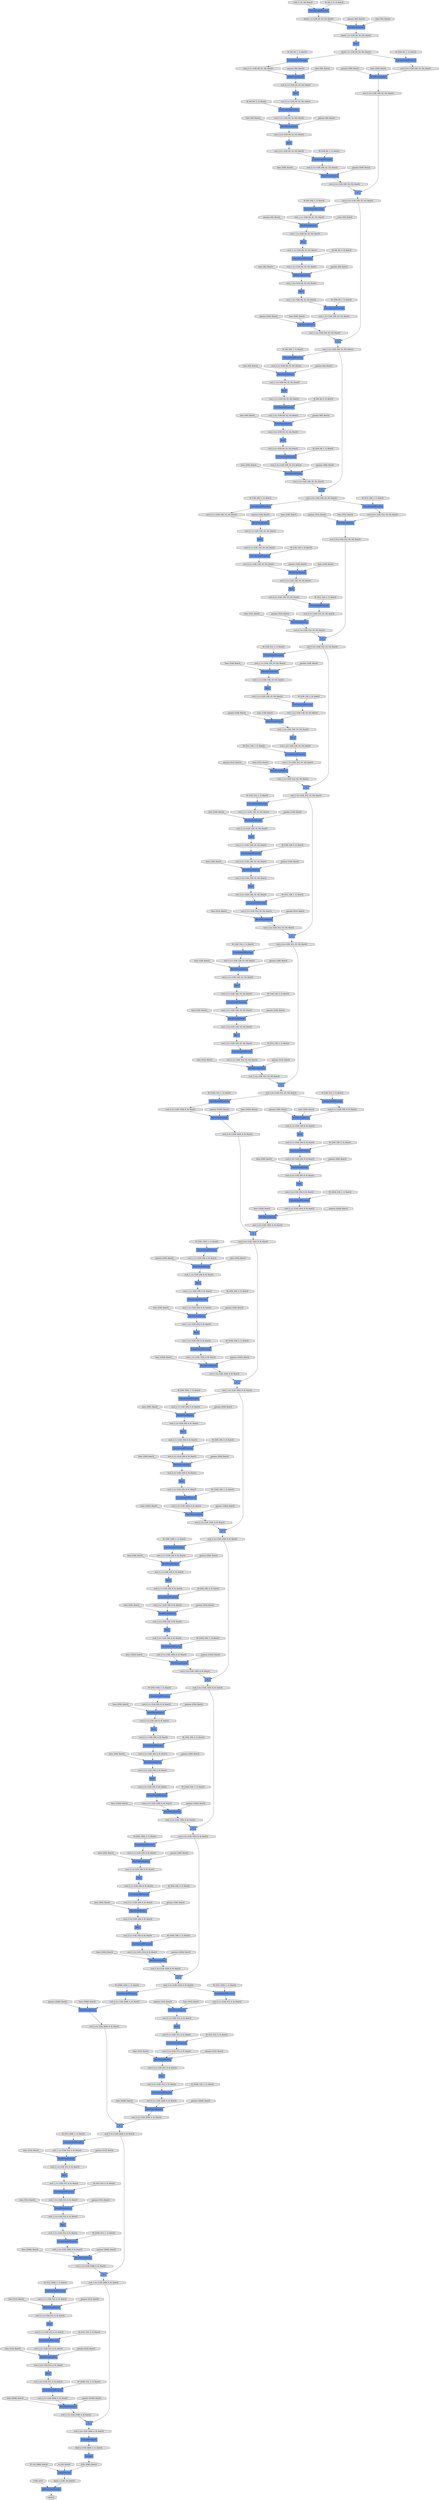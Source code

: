 digraph graphname{rankdir=TB;140578595274864 [label="res3_1_2-c: (128, 128, 16, 16), float32",shape="octagon",fillcolor="#E0E0E0",style="filled"];140578591080608 [label="gamma: (512), float32",shape="octagon",fillcolor="#E0E0E0",style="filled"];140578595274912 [label="BatchNormalization",shape="record",fillcolor="#6495ED",style="filled"];140578595274960 [label="Convolution2DFunction",shape="record",fillcolor="#6495ED",style="filled"];140578595275056 [label="res3_1_2-n: (128, 128, 16, 16), float32",shape="octagon",fillcolor="#E0E0E0",style="filled"];140578595275152 [label="res3_1_2-r: (128, 128, 16, 16), float32",shape="octagon",fillcolor="#E0E0E0",style="filled"];140578595275200 [label="Convolution2DFunction",shape="record",fillcolor="#6495ED",style="filled"];140578595275296 [label="res3_1_3-c: (128, 512, 16, 16), float32",shape="octagon",fillcolor="#E0E0E0",style="filled"];140578591081040 [label="beta: (512), float32",shape="octagon",fillcolor="#E0E0E0",style="filled"];140578595275392 [label="ReLU",shape="record",fillcolor="#6495ED",style="filled"];140578595275440 [label="BatchNormalization",shape="record",fillcolor="#6495ED",style="filled"];140578595275488 [label="res3_1_3-n: (128, 512, 16, 16), float32",shape="octagon",fillcolor="#E0E0E0",style="filled"];140578595275632 [label="res3_1_4-s: (128, 512, 16, 16), float32",shape="octagon",fillcolor="#E0E0E0",style="filled"];140578595275680 [label="Convolution2DFunction",shape="record",fillcolor="#6495ED",style="filled"];140578591081424 [label="W: (512, 512, 3, 3), float32",shape="octagon",fillcolor="#E0E0E0",style="filled"];140578595275776 [label="res3_2_1-c: (128, 128, 16, 16), float32",shape="octagon",fillcolor="#E0E0E0",style="filled"];140578595275824 [label="BatchNormalization",shape="record",fillcolor="#6495ED",style="filled"];140578595275872 [label="ReLU",shape="record",fillcolor="#6495ED",style="filled"];140578595275968 [label="res3_2_1-n: (128, 128, 16, 16), float32",shape="octagon",fillcolor="#E0E0E0",style="filled"];140578595276064 [label="res3_2_1-r: (128, 128, 16, 16), float32",shape="octagon",fillcolor="#E0E0E0",style="filled"];140578595276112 [label="Convolution2DFunction",shape="record",fillcolor="#6495ED",style="filled"];140578591081856 [label="gamma: (512), float32",shape="octagon",fillcolor="#E0E0E0",style="filled"];140578595276208 [label="res3_2_2-c: (128, 128, 16, 16), float32",shape="octagon",fillcolor="#E0E0E0",style="filled"];140578595276256 [label="BatchNormalization",shape="record",fillcolor="#6495ED",style="filled"];140578595276304 [label="_ + _",shape="record",fillcolor="#6495ED",style="filled"];140578595276400 [label="res3_2_2-n: (128, 128, 16, 16), float32",shape="octagon",fillcolor="#E0E0E0",style="filled"];140578595276496 [label="res3_2_2-r: (128, 128, 16, 16), float32",shape="octagon",fillcolor="#E0E0E0",style="filled"];140578591082288 [label="beta: (512), float32",shape="octagon",fillcolor="#E0E0E0",style="filled"];140578595276592 [label="Convolution2DFunction",shape="record",fillcolor="#6495ED",style="filled"];140578595276688 [label="res3_2_3-c: (128, 512, 16, 16), float32",shape="octagon",fillcolor="#E0E0E0",style="filled"];140578595276832 [label="BatchNormalization",shape="record",fillcolor="#6495ED",style="filled"];140578595276880 [label="ReLU",shape="record",fillcolor="#6495ED",style="filled"];140578591082672 [label="W: (2048, 512, 1, 1), float32",shape="octagon",fillcolor="#E0E0E0",style="filled"];140578595276976 [label="res3_2_3-n: (128, 512, 16, 16), float32",shape="octagon",fillcolor="#E0E0E0",style="filled"];140578595277072 [label="res3_2_4-s: (128, 512, 16, 16), float32",shape="octagon",fillcolor="#E0E0E0",style="filled"];140578595277120 [label="Convolution2DFunction",shape="record",fillcolor="#6495ED",style="filled"];140578595277216 [label="res3_3_1-c: (128, 128, 16, 16), float32",shape="octagon",fillcolor="#E0E0E0",style="filled"];140578595277264 [label="BatchNormalization",shape="record",fillcolor="#6495ED",style="filled"];140578595277312 [label="ReLU",shape="record",fillcolor="#6495ED",style="filled"];140578591083104 [label="gamma: (2048), float32",shape="octagon",fillcolor="#E0E0E0",style="filled"];140578595277408 [label="res3_3_1-n: (128, 128, 16, 16), float32",shape="octagon",fillcolor="#E0E0E0",style="filled"];140578603469456 [label="W: (64, 64, 3, 3), float32",shape="octagon",fillcolor="#E0E0E0",style="filled"];140578595277504 [label="res3_3_1-r: (128, 128, 16, 16), float32",shape="octagon",fillcolor="#E0E0E0",style="filled"];140578595277552 [label="Convolution2DFunction",shape="record",fillcolor="#6495ED",style="filled"];140578595277648 [label="res3_3_2-c: (128, 128, 16, 16), float32",shape="octagon",fillcolor="#E0E0E0",style="filled"];140578595277696 [label="BatchNormalization",shape="record",fillcolor="#6495ED",style="filled"];140578595277744 [label="_ + _",shape="record",fillcolor="#6495ED",style="filled"];140578591083536 [label="beta: (2048), float32",shape="octagon",fillcolor="#E0E0E0",style="filled"];140578595277840 [label="res3_3_2-n: (128, 128, 16, 16), float32",shape="octagon",fillcolor="#E0E0E0",style="filled"];140578595277936 [label="res3_3_2-r: (128, 128, 16, 16), float32",shape="octagon",fillcolor="#E0E0E0",style="filled"];140578603469984 [label="beta: (64), float32",shape="octagon",fillcolor="#E0E0E0",style="filled"];140578595278032 [label="ReLU",shape="record",fillcolor="#6495ED",style="filled"];140578595278128 [label="res3_3_3-c: (128, 512, 16, 16), float32",shape="octagon",fillcolor="#E0E0E0",style="filled"];140578591083872 [label="W: (10, 2048), float32",shape="octagon",fillcolor="#E0E0E0",style="filled"];140578595278272 [label="BatchNormalization",shape="record",fillcolor="#6495ED",style="filled"];140578595278320 [label="ReLU",shape="record",fillcolor="#6495ED",style="filled"];140578595278416 [label="res3_3_3-n: (128, 512, 16, 16), float32",shape="octagon",fillcolor="#E0E0E0",style="filled"];140578595278512 [label="res3_3_4-s: (128, 512, 16, 16), float32",shape="octagon",fillcolor="#E0E0E0",style="filled"];140578591084256 [label="b: (10), float32",shape="octagon",fillcolor="#E0E0E0",style="filled"];140578595278560 [label="Convolution2DFunction",shape="record",fillcolor="#6495ED",style="filled"];140578595278656 [label="res4_0_1-c: (128, 256, 8, 8), float32",shape="octagon",fillcolor="#E0E0E0",style="filled"];140578595278704 [label="_ + _",shape="record",fillcolor="#6495ED",style="filled"];140578603470704 [label="gamma: (64), float32",shape="octagon",fillcolor="#E0E0E0",style="filled"];140578603241584 [label="gamma: (128), float32",shape="octagon",fillcolor="#E0E0E0",style="filled"];140578603372944 [label="gamma: (512), float32",shape="octagon",fillcolor="#E0E0E0",style="filled"];140578603242016 [label="beta: (128), float32",shape="octagon",fillcolor="#E0E0E0",style="filled"];140578603373376 [label="beta: (512), float32",shape="octagon",fillcolor="#E0E0E0",style="filled"];140578603242400 [label="W: (512, 128, 1, 1), float32",shape="octagon",fillcolor="#E0E0E0",style="filled"];140578603373760 [label="W: (2048, 512, 1, 1), float32",shape="octagon",fillcolor="#E0E0E0",style="filled"];140578603242832 [label="gamma: (512), float32",shape="octagon",fillcolor="#E0E0E0",style="filled"];140578603374192 [label="gamma: (2048), float32",shape="octagon",fillcolor="#E0E0E0",style="filled"];140578603243264 [label="beta: (512), float32",shape="octagon",fillcolor="#E0E0E0",style="filled"];140578603374624 [label="beta: (2048), float32",shape="octagon",fillcolor="#E0E0E0",style="filled"];140578603243792 [label="W: (256, 512, 1, 1), float32",shape="octagon",fillcolor="#E0E0E0",style="filled"];140578603375008 [label="W: (2048, 1024, 1, 1), float32",shape="octagon",fillcolor="#E0E0E0",style="filled"];140578603244224 [label="gamma: (256), float32",shape="octagon",fillcolor="#E0E0E0",style="filled"];140578595766224 [label="res2_1_3-c: (128, 256, 32, 32), float32",shape="octagon",fillcolor="#E0E0E0",style="filled"];140578603375440 [label="gamma: (2048), float32",shape="octagon",fillcolor="#E0E0E0",style="filled"];140578603244656 [label="beta: (256), float32",shape="octagon",fillcolor="#E0E0E0",style="filled"];140578603375872 [label="beta: (2048), float32",shape="octagon",fillcolor="#E0E0E0",style="filled"];140578603245040 [label="W: (256, 256, 3, 3), float32",shape="octagon",fillcolor="#E0E0E0",style="filled"];140578603376448 [label="W: (512, 2048, 1, 1), float32",shape="octagon",fillcolor="#E0E0E0",style="filled"];140578603245472 [label="gamma: (256), float32",shape="octagon",fillcolor="#E0E0E0",style="filled"];140578595250336 [label="BatchNormalization",shape="record",fillcolor="#6495ED",style="filled"];140578595250384 [label="Convolution2DFunction",shape="record",fillcolor="#6495ED",style="filled"];140578603278640 [label="beta: (256), float32",shape="octagon",fillcolor="#E0E0E0",style="filled"];140578595250480 [label="res2_1_3-n: (128, 256, 32, 32), float32",shape="octagon",fillcolor="#E0E0E0",style="filled"];140578603147568 [label="W: (256, 64, 1, 1), float32",shape="octagon",fillcolor="#E0E0E0",style="filled"];140578595250576 [label="res2_1_4-s: (128, 256, 32, 32), float32",shape="octagon",fillcolor="#E0E0E0",style="filled"];140578603180480 [label="gamma: (512), float32",shape="octagon",fillcolor="#E0E0E0",style="filled"];140578595250624 [label="Convolution2DFunction",shape="record",fillcolor="#6495ED",style="filled"];140578595250720 [label="res2_2_1-c: (128, 64, 32, 32), float32",shape="octagon",fillcolor="#E0E0E0",style="filled"];140578595250768 [label="BatchNormalization",shape="record",fillcolor="#6495ED",style="filled"];140578595250816 [label="ReLU",shape="record",fillcolor="#6495ED",style="filled"];140578603279024 [label="W: (256, 256, 3, 3), float32",shape="octagon",fillcolor="#E0E0E0",style="filled"];140578595250912 [label="res2_2_1-n: (128, 64, 32, 32), float32",shape="octagon",fillcolor="#E0E0E0",style="filled"];140578603148000 [label="gamma: (256), float32",shape="octagon",fillcolor="#E0E0E0",style="filled"];140578595251008 [label="res2_2_1-r: (128, 64, 32, 32), float32",shape="octagon",fillcolor="#E0E0E0",style="filled"];140578603180912 [label="beta: (512), float32",shape="octagon",fillcolor="#E0E0E0",style="filled"];140578595251056 [label="Convolution2DFunction",shape="record",fillcolor="#6495ED",style="filled"];140578595251152 [label="res2_2_2-c: (128, 64, 32, 32), float32",shape="octagon",fillcolor="#E0E0E0",style="filled"];140578595251200 [label="BatchNormalization",shape="record",fillcolor="#6495ED",style="filled"];140578595251248 [label="_ + _",shape="record",fillcolor="#6495ED",style="filled"];140578603279456 [label="gamma: (256), float32",shape="octagon",fillcolor="#E0E0E0",style="filled"];140578595251344 [label="res2_2_2-n: (128, 64, 32, 32), float32",shape="octagon",fillcolor="#E0E0E0",style="filled"];140578603148432 [label="beta: (256), float32",shape="octagon",fillcolor="#E0E0E0",style="filled"];140578603181296 [label="W: (512, 256, 1, 1), float32",shape="octagon",fillcolor="#E0E0E0",style="filled"];140578595251440 [label="res2_2_2-r: (128, 64, 32, 32), float32",shape="octagon",fillcolor="#E0E0E0",style="filled"];140578595251536 [label="Convolution2DFunction",shape="record",fillcolor="#6495ED",style="filled"];140578595251632 [label="res2_2_3-c: (128, 256, 32, 32), float32",shape="octagon",fillcolor="#E0E0E0",style="filled"];140578603279888 [label="beta: (256), float32",shape="octagon",fillcolor="#E0E0E0",style="filled"];140578595251776 [label="BatchNormalization",shape="record",fillcolor="#6495ED",style="filled"];140578595251824 [label="ReLU",shape="record",fillcolor="#6495ED",style="filled"];140578603181728 [label="gamma: (512), float32",shape="octagon",fillcolor="#E0E0E0",style="filled"];140578603148960 [label="W: (64, 256, 1, 1), float32",shape="octagon",fillcolor="#E0E0E0",style="filled"];140578595251920 [label="res2_2_3-n: (128, 256, 32, 32), float32",shape="octagon",fillcolor="#E0E0E0",style="filled"];140578595252016 [label="res2_2_4-s: (128, 256, 32, 32), float32",shape="octagon",fillcolor="#E0E0E0",style="filled"];140578595252064 [label="Convolution2DFunction",shape="record",fillcolor="#6495ED",style="filled"];140578603280272 [label="W: (1024, 256, 1, 1), float32",shape="octagon",fillcolor="#E0E0E0",style="filled"];140578595252160 [label="res3_0_1-c: (128, 128, 16, 16), float32",shape="octagon",fillcolor="#E0E0E0",style="filled"];140578595252208 [label="BatchNormalization",shape="record",fillcolor="#6495ED",style="filled"];140578595252256 [label="ReLU",shape="record",fillcolor="#6495ED",style="filled"];140578603182160 [label="beta: (512), float32",shape="octagon",fillcolor="#E0E0E0",style="filled"];140578603149392 [label="gamma: (64), float32",shape="octagon",fillcolor="#E0E0E0",style="filled"];140578595252352 [label="res3_0_1-n: (128, 128, 16, 16), float32",shape="octagon",fillcolor="#E0E0E0",style="filled"];140578595252448 [label="res3_0_1-r: (128, 128, 16, 16), float32",shape="octagon",fillcolor="#E0E0E0",style="filled"];140578595252496 [label="Convolution2DFunction",shape="record",fillcolor="#6495ED",style="filled"];140578603280704 [label="gamma: (1024), float32",shape="octagon",fillcolor="#E0E0E0",style="filled"];140578595252592 [label="res3_0_2-c: (128, 128, 16, 16), float32",shape="octagon",fillcolor="#E0E0E0",style="filled"];140578595252640 [label="BatchNormalization",shape="record",fillcolor="#6495ED",style="filled"];140578595252688 [label="_ + _",shape="record",fillcolor="#6495ED",style="filled"];140578603149824 [label="beta: (64), float32",shape="octagon",fillcolor="#E0E0E0",style="filled"];140578595252784 [label="res3_0_2-n: (128, 128, 16, 16), float32",shape="octagon",fillcolor="#E0E0E0",style="filled"];140578603182736 [label="W: (128, 512, 1, 1), float32",shape="octagon",fillcolor="#E0E0E0",style="filled"];140578595252880 [label="res3_0_2-r: (128, 128, 16, 16), float32",shape="octagon",fillcolor="#E0E0E0",style="filled"];140578595252928 [label="Convolution2DFunction",shape="record",fillcolor="#6495ED",style="filled"];140578603281136 [label="beta: (1024), float32",shape="octagon",fillcolor="#E0E0E0",style="filled"];140578595253024 [label="res3_0_3-c: (128, 512, 16, 16), float32",shape="octagon",fillcolor="#E0E0E0",style="filled"];140578595253120 [label="Convolution2DFunction",shape="record",fillcolor="#6495ED",style="filled"];140578603150208 [label="W: (64, 64, 3, 3), float32",shape="octagon",fillcolor="#E0E0E0",style="filled"];140578595253168 [label="BatchNormalization",shape="record",fillcolor="#6495ED",style="filled"];140578595253216 [label="res3_0_3-n: (128, 512, 16, 16), float32",shape="octagon",fillcolor="#E0E0E0",style="filled"];140578595253312 [label="BatchNormalization",shape="record",fillcolor="#6495ED",style="filled"];140578603183168 [label="gamma: (128), float32",shape="octagon",fillcolor="#E0E0E0",style="filled"];140578595253408 [label="res3_0_4-c: (128, 512, 16, 16), float32",shape="octagon",fillcolor="#E0E0E0",style="filled"];140578603281664 [label="W: (256, 1024, 1, 1), float32",shape="octagon",fillcolor="#E0E0E0",style="filled"];140578595253552 [label="_ + _",shape="record",fillcolor="#6495ED",style="filled"];140578603150640 [label="gamma: (64), float32",shape="octagon",fillcolor="#E0E0E0",style="filled"];140578595253600 [label="ReLU",shape="record",fillcolor="#6495ED",style="filled"];140578595253696 [label="res3_0_4-n: (128, 512, 16, 16), float32",shape="octagon",fillcolor="#E0E0E0",style="filled"];140578603183600 [label="beta: (128), float32",shape="octagon",fillcolor="#E0E0E0",style="filled"];140578595253792 [label="res3_0_4-s: (128, 512, 16, 16), float32",shape="octagon",fillcolor="#E0E0E0",style="filled"];140578595253888 [label="res3_1_1-c: (128, 128, 16, 16), float32",shape="octagon",fillcolor="#E0E0E0",style="filled"];140578603282096 [label="gamma: (256), float32",shape="octagon",fillcolor="#E0E0E0",style="filled"];140578595253936 [label="BatchNormalization",shape="record",fillcolor="#6495ED",style="filled"];140578595253984 [label="ReLU",shape="record",fillcolor="#6495ED",style="filled"];140578603151072 [label="beta: (64), float32",shape="octagon",fillcolor="#E0E0E0",style="filled"];140578595254080 [label="res3_1_1-n: (128, 128, 16, 16), float32",shape="octagon",fillcolor="#E0E0E0",style="filled"];140578603183984 [label="W: (128, 128, 3, 3), float32",shape="octagon",fillcolor="#E0E0E0",style="filled"];140578595254176 [label="res3_1_1-r: (128, 128, 16, 16), float32",shape="octagon",fillcolor="#E0E0E0",style="filled"];140578595254224 [label="Convolution2DFunction",shape="record",fillcolor="#6495ED",style="filled"];140578603348080 [label="W: (256, 256, 3, 3), float32",shape="octagon",fillcolor="#E0E0E0",style="filled"];140578603217104 [label="gamma: (128), float32",shape="octagon",fillcolor="#E0E0E0",style="filled"];140578603315600 [label="W: (256, 256, 3, 3), float32",shape="octagon",fillcolor="#E0E0E0",style="filled"];140578603348512 [label="gamma: (256), float32",shape="octagon",fillcolor="#E0E0E0",style="filled"];140578603217536 [label="beta: (128), float32",shape="octagon",fillcolor="#E0E0E0",style="filled"];140578603316032 [label="gamma: (256), float32",shape="octagon",fillcolor="#E0E0E0",style="filled"];140578603348944 [label="beta: (256), float32",shape="octagon",fillcolor="#E0E0E0",style="filled"];140578603217920 [label="W: (512, 128, 1, 1), float32",shape="octagon",fillcolor="#E0E0E0",style="filled"];140578603316464 [label="beta: (256), float32",shape="octagon",fillcolor="#E0E0E0",style="filled"];140578603349328 [label="W: (1024, 256, 1, 1), float32",shape="octagon",fillcolor="#E0E0E0",style="filled"];140578603218352 [label="gamma: (512), float32",shape="octagon",fillcolor="#E0E0E0",style="filled"];140578603316848 [label="W: (1024, 256, 1, 1), float32",shape="octagon",fillcolor="#E0E0E0",style="filled"];140578603349760 [label="gamma: (1024), float32",shape="octagon",fillcolor="#E0E0E0",style="filled"];140578603218784 [label="beta: (512), float32",shape="octagon",fillcolor="#E0E0E0",style="filled"];140578603317280 [label="gamma: (1024), float32",shape="octagon",fillcolor="#E0E0E0",style="filled"];140578603350192 [label="beta: (1024), float32",shape="octagon",fillcolor="#E0E0E0",style="filled"];140578603219360 [label="W: (128, 512, 1, 1), float32",shape="octagon",fillcolor="#E0E0E0",style="filled"];140578603317712 [label="beta: (1024), float32",shape="octagon",fillcolor="#E0E0E0",style="filled"];140578603350720 [label="W: (512, 1024, 1, 1), float32",shape="octagon",fillcolor="#E0E0E0",style="filled"];140578603219792 [label="gamma: (128), float32",shape="octagon",fillcolor="#E0E0E0",style="filled"];140578603318240 [label="W: (256, 1024, 1, 1), float32",shape="octagon",fillcolor="#E0E0E0",style="filled"];140578603351152 [label="gamma: (512), float32",shape="octagon",fillcolor="#E0E0E0",style="filled"];140578603220224 [label="beta: (128), float32",shape="octagon",fillcolor="#E0E0E0",style="filled"];140578603318672 [label="gamma: (256), float32",shape="octagon",fillcolor="#E0E0E0",style="filled"];140578603351584 [label="beta: (512), float32",shape="octagon",fillcolor="#E0E0E0",style="filled"];140578603220608 [label="W: (128, 128, 3, 3), float32",shape="octagon",fillcolor="#E0E0E0",style="filled"];140578603319104 [label="beta: (256), float32",shape="octagon",fillcolor="#E0E0E0",style="filled"];140578603351968 [label="W: (512, 512, 3, 3), float32",shape="octagon",fillcolor="#E0E0E0",style="filled"];140578595422320 [label="BatchNormalization",shape="record",fillcolor="#6495ED",style="filled"];140578595422368 [label="res5_2_2-n: (128, 512, 4, 4), float32",shape="octagon",fillcolor="#E0E0E0",style="filled"];140578595422464 [label="res5_2_2-r: (128, 512, 4, 4), float32",shape="octagon",fillcolor="#E0E0E0",style="filled"];140578595422512 [label="LinearFunction",shape="record",fillcolor="#6495ED",style="filled"];140580967924064 [label="gamma: (64), float32",shape="octagon",fillcolor="#E0E0E0",style="filled"];140578595422608 [label="res5_2_3-c: (128, 2048, 4, 4), float32",shape="octagon",fillcolor="#E0E0E0",style="filled"];140578595422800 [label="Reshape",shape="record",fillcolor="#6495ED",style="filled"];140578595422896 [label="res5_2_3-n: (128, 2048, 4, 4), float32",shape="octagon",fillcolor="#E0E0E0",style="filled"];140578595422992 [label="res5_2_4-s: (128, 2048, 4, 4), float32",shape="octagon",fillcolor="#E0E0E0",style="filled"];140578595423040 [label="final1-p: (128, 2048, 1, 1), float32",shape="octagon",fillcolor="#E0E0E0",style="filled"];140578595423376 [label="(128, 2048), float32",shape="octagon",fillcolor="#E0E0E0",style="filled"];140578595423568 [label="final1-c: (128, 10), float32",shape="octagon",fillcolor="#E0E0E0",style="filled"];140578595423760 [label="(128), int32",shape="octagon",fillcolor="#E0E0E0",style="filled"];140578595423808 [label="float32",shape="octagon",fillcolor="#E0E0E0",style="filled"];140578595295296 [label="BatchNormalization",shape="record",fillcolor="#6495ED",style="filled"];140578595295344 [label="res4_0_1-n: (128, 256, 8, 8), float32",shape="octagon",fillcolor="#E0E0E0",style="filled"];140578595295392 [label="res4_0_1-r: (128, 256, 8, 8), float32",shape="octagon",fillcolor="#E0E0E0",style="filled"];140578595295440 [label="Convolution2DFunction",shape="record",fillcolor="#6495ED",style="filled"];140578595295536 [label="res4_0_2-c: (128, 256, 8, 8), float32",shape="octagon",fillcolor="#E0E0E0",style="filled"];140578603564912 [label="beta: (64), float32",shape="octagon",fillcolor="#E0E0E0",style="filled"];140578595295584 [label="BatchNormalization",shape="record",fillcolor="#6495ED",style="filled"];140578595295632 [label="Convolution2DFunction",shape="record",fillcolor="#6495ED",style="filled"];140578595295728 [label="res4_0_2-n: (128, 256, 8, 8), float32",shape="octagon",fillcolor="#E0E0E0",style="filled"];140578595295824 [label="res4_0_2-r: (128, 256, 8, 8), float32",shape="octagon",fillcolor="#E0E0E0",style="filled"];140578595295872 [label="Convolution2DFunction",shape="record",fillcolor="#6495ED",style="filled"];140578595295968 [label="res4_0_3-c: (128, 1024, 8, 8), float32",shape="octagon",fillcolor="#E0E0E0",style="filled"];140578595296016 [label="BatchNormalization",shape="record",fillcolor="#6495ED",style="filled"];140578595296064 [label="Convolution2DFunction",shape="record",fillcolor="#6495ED",style="filled"];140578595296112 [label="BatchNormalization",shape="record",fillcolor="#6495ED",style="filled"];140578595296160 [label="res4_0_3-n: (128, 1024, 8, 8), float32",shape="octagon",fillcolor="#E0E0E0",style="filled"];140578595296304 [label="res4_0_4-c: (128, 1024, 8, 8), float32",shape="octagon",fillcolor="#E0E0E0",style="filled"];140578595296448 [label="Convolution2DFunction",shape="record",fillcolor="#6495ED",style="filled"];140578595296496 [label="ReLU",shape="record",fillcolor="#6495ED",style="filled"];140578595296592 [label="res4_0_4-n: (128, 1024, 8, 8), float32",shape="octagon",fillcolor="#E0E0E0",style="filled"];140578595296688 [label="res4_0_4-s: (128, 1024, 8, 8), float32",shape="octagon",fillcolor="#E0E0E0",style="filled"];140578595296784 [label="res4_1_1-c: (128, 256, 8, 8), float32",shape="octagon",fillcolor="#E0E0E0",style="filled"];140578595296832 [label="BatchNormalization",shape="record",fillcolor="#6495ED",style="filled"];140578595296880 [label="ReLU",shape="record",fillcolor="#6495ED",style="filled"];140578595296976 [label="res4_1_1-n: (128, 256, 8, 8), float32",shape="octagon",fillcolor="#E0E0E0",style="filled"];140578595297072 [label="res4_1_1-r: (128, 256, 8, 8), float32",shape="octagon",fillcolor="#E0E0E0",style="filled"];140578595297120 [label="Convolution2DFunction",shape="record",fillcolor="#6495ED",style="filled"];140578595297216 [label="res4_1_2-c: (128, 256, 8, 8), float32",shape="octagon",fillcolor="#E0E0E0",style="filled"];140578595297264 [label="BatchNormalization",shape="record",fillcolor="#6495ED",style="filled"];140578595297312 [label="_ + _",shape="record",fillcolor="#6495ED",style="filled"];140578595297408 [label="res4_1_2-n: (128, 256, 8, 8), float32",shape="octagon",fillcolor="#E0E0E0",style="filled"];140578595297504 [label="res4_1_2-r: (128, 256, 8, 8), float32",shape="octagon",fillcolor="#E0E0E0",style="filled"];140578595297552 [label="Convolution2DFunction",shape="record",fillcolor="#6495ED",style="filled"];140578595297648 [label="res4_1_3-c: (128, 1024, 8, 8), float32",shape="octagon",fillcolor="#E0E0E0",style="filled"];140578595297744 [label="ReLU",shape="record",fillcolor="#6495ED",style="filled"];140578595297792 [label="BatchNormalization",shape="record",fillcolor="#6495ED",style="filled"];140578595297840 [label="res4_1_3-n: (128, 1024, 8, 8), float32",shape="octagon",fillcolor="#E0E0E0",style="filled"];140578595297984 [label="res4_1_4-s: (128, 1024, 8, 8), float32",shape="octagon",fillcolor="#E0E0E0",style="filled"];140578595298032 [label="Convolution2DFunction",shape="record",fillcolor="#6495ED",style="filled"];140578595298128 [label="res4_2_1-c: (128, 256, 8, 8), float32",shape="octagon",fillcolor="#E0E0E0",style="filled"];140578595298176 [label="BatchNormalization",shape="record",fillcolor="#6495ED",style="filled"];140578595298224 [label="ReLU",shape="record",fillcolor="#6495ED",style="filled"];140578595298320 [label="res4_2_1-n: (128, 256, 8, 8), float32",shape="octagon",fillcolor="#E0E0E0",style="filled"];140578595298416 [label="res4_2_1-r: (128, 256, 8, 8), float32",shape="octagon",fillcolor="#E0E0E0",style="filled"];140578595298464 [label="Convolution2DFunction",shape="record",fillcolor="#6495ED",style="filled"];140578595298560 [label="res4_2_2-c: (128, 256, 8, 8), float32",shape="octagon",fillcolor="#E0E0E0",style="filled"];140578595298608 [label="BatchNormalization",shape="record",fillcolor="#6495ED",style="filled"];140578595298656 [label="_ + _",shape="record",fillcolor="#6495ED",style="filled"];140578595298752 [label="res4_2_2-n: (128, 256, 8, 8), float32",shape="octagon",fillcolor="#E0E0E0",style="filled"];140578595298848 [label="res4_2_2-r: (128, 256, 8, 8), float32",shape="octagon",fillcolor="#E0E0E0",style="filled"];140578595298896 [label="ReLU",shape="record",fillcolor="#6495ED",style="filled"];140578595298992 [label="res4_2_3-c: (128, 1024, 8, 8), float32",shape="octagon",fillcolor="#E0E0E0",style="filled"];140578595299136 [label="BatchNormalization",shape="record",fillcolor="#6495ED",style="filled"];140578595299184 [label="ReLU",shape="record",fillcolor="#6495ED",style="filled"];140578595299280 [label="res4_2_3-n: (128, 1024, 8, 8), float32",shape="octagon",fillcolor="#E0E0E0",style="filled"];140578595332208 [label="res4_2_4-s: (128, 1024, 8, 8), float32",shape="octagon",fillcolor="#E0E0E0",style="filled"];140578595332256 [label="Convolution2DFunction",shape="record",fillcolor="#6495ED",style="filled"];140578603294880 [label="beta: (256), float32",shape="octagon",fillcolor="#E0E0E0",style="filled"];140578603163808 [label="W: (256, 64, 1, 1), float32",shape="octagon",fillcolor="#E0E0E0",style="filled"];140578595332352 [label="res4_3_1-c: (128, 256, 8, 8), float32",shape="octagon",fillcolor="#E0E0E0",style="filled"];140578603393328 [label="gamma: (512), float32",shape="octagon",fillcolor="#E0E0E0",style="filled"];140578595332400 [label="BatchNormalization",shape="record",fillcolor="#6495ED",style="filled"];140578595332448 [label="Convolution2DFunction",shape="record",fillcolor="#6495ED",style="filled"];140578603262352 [label="beta: (256), float32",shape="octagon",fillcolor="#E0E0E0",style="filled"];140578595332544 [label="res4_3_1-n: (128, 256, 8, 8), float32",shape="octagon",fillcolor="#E0E0E0",style="filled"];140578595332640 [label="res4_3_1-r: (128, 256, 8, 8), float32",shape="octagon",fillcolor="#E0E0E0",style="filled"];140578603295264 [label="W: (256, 256, 3, 3), float32",shape="octagon",fillcolor="#E0E0E0",style="filled"];140578595332688 [label="Convolution2DFunction",shape="record",fillcolor="#6495ED",style="filled"];140578603164240 [label="gamma: (256), float32",shape="octagon",fillcolor="#E0E0E0",style="filled"];140578595332784 [label="res4_3_2-c: (128, 256, 8, 8), float32",shape="octagon",fillcolor="#E0E0E0",style="filled"];140578603393760 [label="beta: (512), float32",shape="octagon",fillcolor="#E0E0E0",style="filled"];140578595332832 [label="BatchNormalization",shape="record",fillcolor="#6495ED",style="filled"];140578595332880 [label="_ + _",shape="record",fillcolor="#6495ED",style="filled"];140578603262736 [label="W: (1024, 256, 1, 1), float32",shape="octagon",fillcolor="#E0E0E0",style="filled"];140578595332976 [label="res4_3_2-n: (128, 256, 8, 8), float32",shape="octagon",fillcolor="#E0E0E0",style="filled"];140578595333072 [label="res4_3_2-r: (128, 256, 8, 8), float32",shape="octagon",fillcolor="#E0E0E0",style="filled"];140578603295696 [label="gamma: (256), float32",shape="octagon",fillcolor="#E0E0E0",style="filled"];140578603164672 [label="beta: (256), float32",shape="octagon",fillcolor="#E0E0E0",style="filled"];140578595333168 [label="Convolution2DFunction",shape="record",fillcolor="#6495ED",style="filled"];140578603394144 [label="W: (512, 512, 3, 3), float32",shape="octagon",fillcolor="#E0E0E0",style="filled"];140578595333264 [label="res4_3_3-c: (128, 1024, 8, 8), float32",shape="octagon",fillcolor="#E0E0E0",style="filled"];140578603263168 [label="gamma: (1024), float32",shape="octagon",fillcolor="#E0E0E0",style="filled"];140578595333408 [label="BatchNormalization",shape="record",fillcolor="#6495ED",style="filled"];140578595333456 [label="ReLU",shape="record",fillcolor="#6495ED",style="filled"];140578603296128 [label="beta: (256), float32",shape="octagon",fillcolor="#E0E0E0",style="filled"];140578595333552 [label="res4_3_3-n: (128, 1024, 8, 8), float32",shape="octagon",fillcolor="#E0E0E0",style="filled"];140578603394576 [label="gamma: (512), float32",shape="octagon",fillcolor="#E0E0E0",style="filled"];140578595333648 [label="res4_3_4-s: (128, 1024, 8, 8), float32",shape="octagon",fillcolor="#E0E0E0",style="filled"];140578603165200 [label="W: (128, 256, 1, 1), float32",shape="octagon",fillcolor="#E0E0E0",style="filled"];140578595333696 [label="Convolution2DFunction",shape="record",fillcolor="#6495ED",style="filled"];140578603263600 [label="beta: (1024), float32",shape="octagon",fillcolor="#E0E0E0",style="filled"];140578595333792 [label="res4_4_1-c: (128, 256, 8, 8), float32",shape="octagon",fillcolor="#E0E0E0",style="filled"];140578595333840 [label="BatchNormalization",shape="record",fillcolor="#6495ED",style="filled"];140578595333888 [label="ReLU",shape="record",fillcolor="#6495ED",style="filled"];140578603296512 [label="W: (1024, 256, 1, 1), float32",shape="octagon",fillcolor="#E0E0E0",style="filled"];140578595333984 [label="res4_4_1-n: (128, 256, 8, 8), float32",shape="octagon",fillcolor="#E0E0E0",style="filled"];140578603395008 [label="beta: (512), float32",shape="octagon",fillcolor="#E0E0E0",style="filled"];140578595334080 [label="res4_4_1-r: (128, 256, 8, 8), float32",shape="octagon",fillcolor="#E0E0E0",style="filled"];140578603165632 [label="gamma: (128), float32",shape="octagon",fillcolor="#E0E0E0",style="filled"];140578595334128 [label="Convolution2DFunction",shape="record",fillcolor="#6495ED",style="filled"];140578603263984 [label="W: (1024, 512, 1, 1), float32",shape="octagon",fillcolor="#E0E0E0",style="filled"];140578595334224 [label="res4_4_2-c: (128, 256, 8, 8), float32",shape="octagon",fillcolor="#E0E0E0",style="filled"];140578595334272 [label="BatchNormalization",shape="record",fillcolor="#6495ED",style="filled"];140578595334320 [label="_ + _",shape="record",fillcolor="#6495ED",style="filled"];140578603296944 [label="gamma: (1024), float32",shape="octagon",fillcolor="#E0E0E0",style="filled"];140578595334416 [label="res4_4_2-n: (128, 256, 8, 8), float32",shape="octagon",fillcolor="#E0E0E0",style="filled"];140578603395392 [label="W: (2048, 512, 1, 1), float32",shape="octagon",fillcolor="#E0E0E0",style="filled"];140578595334512 [label="res4_4_2-r: (128, 256, 8, 8), float32",shape="octagon",fillcolor="#E0E0E0",style="filled"];140578603166064 [label="beta: (128), float32",shape="octagon",fillcolor="#E0E0E0",style="filled"];140578603264416 [label="gamma: (1024), float32",shape="octagon",fillcolor="#E0E0E0",style="filled"];140578595334608 [label="Convolution2DFunction",shape="record",fillcolor="#6495ED",style="filled"];140578595334704 [label="res4_4_3-c: (128, 1024, 8, 8), float32",shape="octagon",fillcolor="#E0E0E0",style="filled"];140578603297376 [label="beta: (1024), float32",shape="octagon",fillcolor="#E0E0E0",style="filled"];140578595334848 [label="BatchNormalization",shape="record",fillcolor="#6495ED",style="filled"];140578603395824 [label="gamma: (2048), float32",shape="octagon",fillcolor="#E0E0E0",style="filled"];140578595334896 [label="ReLU",shape="record",fillcolor="#6495ED",style="filled"];140578603166448 [label="W: (128, 128, 3, 3), float32",shape="octagon",fillcolor="#E0E0E0",style="filled"];140578595334992 [label="res4_4_3-n: (128, 1024, 8, 8), float32",shape="octagon",fillcolor="#E0E0E0",style="filled"];140578603264848 [label="beta: (1024), float32",shape="octagon",fillcolor="#E0E0E0",style="filled"];140578595335088 [label="res4_4_4-s: (128, 1024, 8, 8), float32",shape="octagon",fillcolor="#E0E0E0",style="filled"];140578595335136 [label="Convolution2DFunction",shape="record",fillcolor="#6495ED",style="filled"];140578595335232 [label="res4_5_1-c: (128, 256, 8, 8), float32",shape="octagon",fillcolor="#E0E0E0",style="filled"];140578595335280 [label="BatchNormalization",shape="record",fillcolor="#6495ED",style="filled"];140578603297904 [label="W: (256, 1024, 1, 1), float32",shape="octagon",fillcolor="#E0E0E0",style="filled"];140578603396256 [label="beta: (2048), float32",shape="octagon",fillcolor="#E0E0E0",style="filled"];140578595335328 [label="ReLU",shape="record",fillcolor="#6495ED",style="filled"];140578603166880 [label="gamma: (128), float32",shape="octagon",fillcolor="#E0E0E0",style="filled"];140578595335424 [label="res4_5_1-n: (128, 256, 8, 8), float32",shape="octagon",fillcolor="#E0E0E0",style="filled"];140578595335520 [label="res4_5_1-r: (128, 256, 8, 8), float32",shape="octagon",fillcolor="#E0E0E0",style="filled"];140578595335568 [label="ReLU",shape="record",fillcolor="#6495ED",style="filled"];140578603265424 [label="W: (256, 1024, 1, 1), float32",shape="octagon",fillcolor="#E0E0E0",style="filled"];140578595335664 [label="res4_5_2-c: (128, 256, 8, 8), float32",shape="octagon",fillcolor="#E0E0E0",style="filled"];140578595335712 [label="BatchNormalization",shape="record",fillcolor="#6495ED",style="filled"];140578603298336 [label="gamma: (256), float32",shape="octagon",fillcolor="#E0E0E0",style="filled"];140578595335760 [label="_ + _",shape="record",fillcolor="#6495ED",style="filled"];140578603167312 [label="beta: (128), float32",shape="octagon",fillcolor="#E0E0E0",style="filled"];140578603396784 [label="W: (512, 2048, 1, 1), float32",shape="octagon",fillcolor="#E0E0E0",style="filled"];140578595335856 [label="res4_5_2-n: (128, 256, 8, 8), float32",shape="octagon",fillcolor="#E0E0E0",style="filled"];140578595335952 [label="res4_5_2-r: (128, 256, 8, 8), float32",shape="octagon",fillcolor="#E0E0E0",style="filled"];140578603265856 [label="gamma: (256), float32",shape="octagon",fillcolor="#E0E0E0",style="filled"];140578595336048 [label="Convolution2DFunction",shape="record",fillcolor="#6495ED",style="filled"];140578595336144 [label="res4_5_3-c: (128, 1024, 8, 8), float32",shape="octagon",fillcolor="#E0E0E0",style="filled"];140578603298768 [label="beta: (256), float32",shape="octagon",fillcolor="#E0E0E0",style="filled"];140578603167696 [label="W: (512, 128, 1, 1), float32",shape="octagon",fillcolor="#E0E0E0",style="filled"];140578603561024 [label="W: (64, 64, 3, 3), float32",shape="octagon",fillcolor="#E0E0E0",style="filled"];140578595369120 [label="BatchNormalization",shape="record",fillcolor="#6495ED",style="filled"];140578595369168 [label="Convolution2DFunction",shape="record",fillcolor="#6495ED",style="filled"];140578595762384 [label="ReLU",shape="record",fillcolor="#6495ED",style="filled"];140578603331840 [label="W: (256, 256, 3, 3), float32",shape="octagon",fillcolor="#E0E0E0",style="filled"];140578595762432 [label="Convolution2DFunction",shape="record",fillcolor="#6495ED",style="filled"];140578595369264 [label="res4_5_3-n: (128, 1024, 8, 8), float32",shape="octagon",fillcolor="#E0E0E0",style="filled"];140578595762480 [label="ReLU",shape="record",fillcolor="#6495ED",style="filled"];140578603200864 [label="gamma: (128), float32",shape="octagon",fillcolor="#E0E0E0",style="filled"];140578595762528 [label="Convolution2DFunction",shape="record",fillcolor="#6495ED",style="filled"];140578595369360 [label="res4_5_4-s: (128, 1024, 8, 8), float32",shape="octagon",fillcolor="#E0E0E0",style="filled"];140578595369408 [label="Convolution2DFunction",shape="record",fillcolor="#6495ED",style="filled"];140578603495872 [label="W: (64, 256, 1, 1), float32",shape="octagon",fillcolor="#E0E0E0",style="filled"];140578603561456 [label="gamma: (64), float32",shape="octagon",fillcolor="#E0E0E0",style="filled"];140578595762672 [label="BatchNormalization",shape="record",fillcolor="#6495ED",style="filled"];140578595369504 [label="res5_0_1-c: (128, 512, 4, 4), float32",shape="octagon",fillcolor="#E0E0E0",style="filled"];140578595762720 [label="(128, 3, 32, 32), float32",shape="octagon",fillcolor="#E0E0E0",style="filled"];140578595369552 [label="BatchNormalization",shape="record",fillcolor="#6495ED",style="filled"];140578595369600 [label="ReLU",shape="record",fillcolor="#6495ED",style="filled"];140578595762816 [label="block1_1-c: (128, 64, 32, 32), float32",shape="octagon",fillcolor="#E0E0E0",style="filled"];140578603332272 [label="gamma: (256), float32",shape="octagon",fillcolor="#E0E0E0",style="filled"];140578595369696 [label="res5_0_1-n: (128, 512, 4, 4), float32",shape="octagon",fillcolor="#E0E0E0",style="filled"];140578595762960 [label="AveragePooling2D",shape="record",fillcolor="#6495ED",style="filled"];140578603201296 [label="beta: (128), float32",shape="octagon",fillcolor="#E0E0E0",style="filled"];140578595369792 [label="res5_0_1-r: (128, 512, 4, 4), float32",shape="octagon",fillcolor="#E0E0E0",style="filled"];140578603496256 [label="W: (64, 3, 3, 3), float32",shape="octagon",fillcolor="#E0E0E0",style="filled"];140578595369840 [label="Convolution2DFunction",shape="record",fillcolor="#6495ED",style="filled"];140578595763056 [label="block1_1-n: (128, 64, 32, 32), float32",shape="octagon",fillcolor="#E0E0E0",style="filled"];140578603561888 [label="beta: (64), float32",shape="octagon",fillcolor="#E0E0E0",style="filled"];140578595763104 [label="Convolution2DFunction",shape="record",fillcolor="#6495ED",style="filled"];140578595369936 [label="res5_0_2-c: (128, 512, 4, 4), float32",shape="octagon",fillcolor="#E0E0E0",style="filled"];140578595763152 [label="block1_1-r: (128, 64, 32, 32), float32",shape="octagon",fillcolor="#E0E0E0",style="filled"];140578595369984 [label="BatchNormalization",shape="record",fillcolor="#6495ED",style="filled"];140578595763200 [label="BatchNormalization",shape="record",fillcolor="#6495ED",style="filled"];140578595370032 [label="_ + _",shape="record",fillcolor="#6495ED",style="filled"];140578595763248 [label="Convolution2DFunction",shape="record",fillcolor="#6495ED",style="filled"];140578603332704 [label="beta: (256), float32",shape="octagon",fillcolor="#E0E0E0",style="filled"];140578595370128 [label="res5_0_2-n: (128, 512, 4, 4), float32",shape="octagon",fillcolor="#E0E0E0",style="filled"];140578603201680 [label="W: (512, 128, 1, 1), float32",shape="octagon",fillcolor="#E0E0E0",style="filled"];140578595763344 [label="res2_0_1-c: (128, 64, 32, 32), float32",shape="octagon",fillcolor="#E0E0E0",style="filled"];140578595370224 [label="res5_0_2-r: (128, 512, 4, 4), float32",shape="octagon",fillcolor="#E0E0E0",style="filled"];140578595370272 [label="Convolution2DFunction",shape="record",fillcolor="#6495ED",style="filled"];140578603562272 [label="W: (256, 64, 1, 1), float32",shape="octagon",fillcolor="#E0E0E0",style="filled"];140578595763536 [label="ReLU",shape="record",fillcolor="#6495ED",style="filled"];140578595370368 [label="res5_0_3-c: (128, 2048, 4, 4), float32",shape="octagon",fillcolor="#E0E0E0",style="filled"];140578595370416 [label="BatchNormalization",shape="record",fillcolor="#6495ED",style="filled"];140578595763632 [label="res2_0_1-n: (128, 64, 32, 32), float32",shape="octagon",fillcolor="#E0E0E0",style="filled"];140578595370464 [label="Convolution2DFunction",shape="record",fillcolor="#6495ED",style="filled"];140578603333088 [label="W: (1024, 256, 1, 1), float32",shape="octagon",fillcolor="#E0E0E0",style="filled"];140578595763680 [label="BatchNormalization",shape="record",fillcolor="#6495ED",style="filled"];140578595370512 [label="BatchNormalization",shape="record",fillcolor="#6495ED",style="filled"];140578595763728 [label="res2_0_1-r: (128, 64, 32, 32), float32",shape="octagon",fillcolor="#E0E0E0",style="filled"];140578595370560 [label="res5_0_3-n: (128, 2048, 4, 4), float32",shape="octagon",fillcolor="#E0E0E0",style="filled"];140578603202112 [label="gamma: (512), float32",shape="octagon",fillcolor="#E0E0E0",style="filled"];140578595763776 [label="Convolution2DFunction",shape="record",fillcolor="#6495ED",style="filled"];140578595763872 [label="res2_0_2-c: (128, 64, 32, 32), float32",shape="octagon",fillcolor="#E0E0E0",style="filled"];140578603497120 [label="gamma: (64), float32",shape="octagon",fillcolor="#E0E0E0",style="filled"];140578595370704 [label="res5_0_4-c: (128, 2048, 4, 4), float32",shape="octagon",fillcolor="#E0E0E0",style="filled"];140578603562704 [label="gamma: (256), float32",shape="octagon",fillcolor="#E0E0E0",style="filled"];140578595370848 [label="Convolution2DFunction",shape="record",fillcolor="#6495ED",style="filled"];140578595764064 [label="_ + _",shape="record",fillcolor="#6495ED",style="filled"];140578595370896 [label="ReLU",shape="record",fillcolor="#6495ED",style="filled"];140578603333520 [label="gamma: (1024), float32",shape="octagon",fillcolor="#E0E0E0",style="filled"];140578595764160 [label="res2_0_2-n: (128, 64, 32, 32), float32",shape="octagon",fillcolor="#E0E0E0",style="filled"];140578595370992 [label="res5_0_4-n: (128, 2048, 4, 4), float32",shape="octagon",fillcolor="#E0E0E0",style="filled"];140578603202544 [label="beta: (512), float32",shape="octagon",fillcolor="#E0E0E0",style="filled"];140578595764208 [label="BatchNormalization",shape="record",fillcolor="#6495ED",style="filled"];140578595764256 [label="res2_0_2-r: (128, 64, 32, 32), float32",shape="octagon",fillcolor="#E0E0E0",style="filled"];140578595371088 [label="res5_0_4-s: (128, 2048, 4, 4), float32",shape="octagon",fillcolor="#E0E0E0",style="filled"];140578595764352 [label="Convolution2DFunction",shape="record",fillcolor="#6495ED",style="filled"];140578603563136 [label="beta: (256), float32",shape="octagon",fillcolor="#E0E0E0",style="filled"];140578603497600 [label="beta: (64), float32",shape="octagon",fillcolor="#E0E0E0",style="filled"];140578595371184 [label="res5_1_1-c: (128, 512, 4, 4), float32",shape="octagon",fillcolor="#E0E0E0",style="filled"];140578595371232 [label="BatchNormalization",shape="record",fillcolor="#6495ED",style="filled"];140578595764448 [label="res2_0_3-c: (128, 256, 32, 32), float32",shape="octagon",fillcolor="#E0E0E0",style="filled"];140578595371280 [label="ReLU",shape="record",fillcolor="#6495ED",style="filled"];140578603333952 [label="beta: (1024), float32",shape="octagon",fillcolor="#E0E0E0",style="filled"];140578595371376 [label="res5_1_1-n: (128, 512, 4, 4), float32",shape="octagon",fillcolor="#E0E0E0",style="filled"];140578595764592 [label="BatchNormalization",shape="record",fillcolor="#6495ED",style="filled"];140578595764640 [label="Convolution2DFunction",shape="record",fillcolor="#6495ED",style="filled"];140578595371472 [label="res5_1_1-r: (128, 512, 4, 4), float32",shape="octagon",fillcolor="#E0E0E0",style="filled"];140578595371520 [label="Convolution2DFunction",shape="record",fillcolor="#6495ED",style="filled"];140578603203072 [label="W: (128, 512, 1, 1), float32",shape="octagon",fillcolor="#E0E0E0",style="filled"];140578595764736 [label="res2_0_3-n: (128, 256, 32, 32), float32",shape="octagon",fillcolor="#E0E0E0",style="filled"];140578595764784 [label="BatchNormalization",shape="record",fillcolor="#6495ED",style="filled"];140578603563520 [label="W: (256, 64, 1, 1), float32",shape="octagon",fillcolor="#E0E0E0",style="filled"];140578595371616 [label="res5_1_2-c: (128, 512, 4, 4), float32",shape="octagon",fillcolor="#E0E0E0",style="filled"];140578595371664 [label="BatchNormalization",shape="record",fillcolor="#6495ED",style="filled"];140578595764880 [label="res2_0_4-c: (128, 256, 32, 32), float32",shape="octagon",fillcolor="#E0E0E0",style="filled"];140578595371712 [label="_ + _",shape="record",fillcolor="#6495ED",style="filled"];140578603498224 [label="W: (64, 64, 1, 1), float32",shape="octagon",fillcolor="#E0E0E0",style="filled"];140578595371808 [label="res5_1_2-n: (128, 512, 4, 4), float32",shape="octagon",fillcolor="#E0E0E0",style="filled"];140578595765024 [label="Convolution2DFunction",shape="record",fillcolor="#6495ED",style="filled"];140578603334480 [label="W: (256, 1024, 1, 1), float32",shape="octagon",fillcolor="#E0E0E0",style="filled"];140578595765072 [label="ReLU",shape="record",fillcolor="#6495ED",style="filled"];140578595371904 [label="res5_1_2-r: (128, 512, 4, 4), float32",shape="octagon",fillcolor="#E0E0E0",style="filled"];140578595371952 [label="Convolution2DFunction",shape="record",fillcolor="#6495ED",style="filled"];140578603203504 [label="gamma: (128), float32",shape="octagon",fillcolor="#E0E0E0",style="filled"];140578595765168 [label="res2_0_4-n: (128, 256, 32, 32), float32",shape="octagon",fillcolor="#E0E0E0",style="filled"];140578603563952 [label="gamma: (256), float32",shape="octagon",fillcolor="#E0E0E0",style="filled"];140578595372048 [label="res5_1_3-c: (128, 2048, 4, 4), float32",shape="octagon",fillcolor="#E0E0E0",style="filled"];140578595765264 [label="res2_0_4-s: (128, 256, 32, 32), float32",shape="octagon",fillcolor="#E0E0E0",style="filled"];140578595372144 [label="ReLU",shape="record",fillcolor="#6495ED",style="filled"];140578595765360 [label="res2_1_1-c: (128, 64, 32, 32), float32",shape="octagon",fillcolor="#E0E0E0",style="filled"];140578595372192 [label="BatchNormalization",shape="record",fillcolor="#6495ED",style="filled"];140578595765408 [label="BatchNormalization",shape="record",fillcolor="#6495ED",style="filled"];140578595372240 [label="res5_1_3-n: (128, 2048, 4, 4), float32",shape="octagon",fillcolor="#E0E0E0",style="filled"];140578595765456 [label="ReLU",shape="record",fillcolor="#6495ED",style="filled"];140578603498704 [label="gamma: (64), float32",shape="octagon",fillcolor="#E0E0E0",style="filled"];140578603334912 [label="gamma: (256), float32",shape="octagon",fillcolor="#E0E0E0",style="filled"];140578595765552 [label="res2_1_1-n: (128, 64, 32, 32), float32",shape="octagon",fillcolor="#E0E0E0",style="filled"];140578595372384 [label="res5_1_4-s: (128, 2048, 4, 4), float32",shape="octagon",fillcolor="#E0E0E0",style="filled"];140578603203936 [label="beta: (128), float32",shape="octagon",fillcolor="#E0E0E0",style="filled"];140578603564384 [label="beta: (256), float32",shape="octagon",fillcolor="#E0E0E0",style="filled"];140578595372432 [label="_ + _",shape="record",fillcolor="#6495ED",style="filled"];140578595765648 [label="res2_1_1-r: (128, 64, 32, 32), float32",shape="octagon",fillcolor="#E0E0E0",style="filled"];140578595765696 [label="ReLU",shape="record",fillcolor="#6495ED",style="filled"];140578595372528 [label="res5_2_1-c: (128, 512, 4, 4), float32",shape="octagon",fillcolor="#E0E0E0",style="filled"];140578595372576 [label="BatchNormalization",shape="record",fillcolor="#6495ED",style="filled"];140578595765792 [label="res2_1_2-c: (128, 64, 32, 32), float32",shape="octagon",fillcolor="#E0E0E0",style="filled"];140578595372624 [label="ReLU",shape="record",fillcolor="#6495ED",style="filled"];140578595765840 [label="BatchNormalization",shape="record",fillcolor="#6495ED",style="filled"];140578595765888 [label="_ + _",shape="record",fillcolor="#6495ED",style="filled"];140578603499136 [label="beta: (64), float32",shape="octagon",fillcolor="#E0E0E0",style="filled"];140578595372720 [label="res5_2_1-n: (128, 512, 4, 4), float32",shape="octagon",fillcolor="#E0E0E0",style="filled"];140578603335344 [label="beta: (256), float32",shape="octagon",fillcolor="#E0E0E0",style="filled"];140578603204320 [label="W: (128, 128, 3, 3), float32",shape="octagon",fillcolor="#E0E0E0",style="filled"];140578595765984 [label="res2_1_2-n: (128, 64, 32, 32), float32",shape="octagon",fillcolor="#E0E0E0",style="filled"];140578595372816 [label="res5_2_1-r: (128, 512, 4, 4), float32",shape="octagon",fillcolor="#E0E0E0",style="filled"];140578595372864 [label="Convolution2DFunction",shape="record",fillcolor="#6495ED",style="filled"];140578595766080 [label="res2_1_2-r: (128, 64, 32, 32), float32",shape="octagon",fillcolor="#E0E0E0",style="filled"];140578595766128 [label="Convolution2DFunction",shape="record",fillcolor="#6495ED",style="filled"];140578595372960 [label="res5_2_2-c: (128, 512, 4, 4), float32",shape="octagon",fillcolor="#E0E0E0",style="filled"];140578595373008 [label="SoftmaxCrossEntropy",shape="record",fillcolor="#6495ED",style="filled"];140578603200864 -> 140578595253936;140578595370464 -> 140578595371184;140578595278704 -> 140578595296688;140578595423376 -> 140578595422512;140578595334848 -> 140578595335424;140578595335136 -> 140578595336144;140578595250912 -> 140578595765696;140578595371088 -> 140578595370464;140578595252016 -> 140578595252496;140578595276832 -> 140578595277408;140578603332704 -> 140578595333840;140578603181728 -> 140578595253168;140578595276208 -> 140578595275824;140578603469984 -> 140578595764784;140578595335088 -> 140578595335760;140578603219360 -> 140578595276112;140578595372864 -> 140578595422608;140578595332880 -> 140578595333648;140578595369168 -> 140578595369936;140578595370368 -> 140578595369984;140578603317712 -> 140578595332832;140578595765456 -> 140578595766080;140578595251344 -> 140578595250816;140578595278560 -> 140578595295536;140578595277936 -> 140578595277120;140578603561024 -> 140578595763104;140578595295344 -> 140578595278320;140578603316464 -> 140578595332400;140578595298128 -> 140578595297792;140578595276688 -> 140578595276256;140578595372432 -> 140578595422992;140578595334896 -> 140578595335520;140578595297744 -> 140578595298416;140578595276592 -> 140578595277648;140578595765024 -> 140578595766224;140578603563520 -> 140578595763776;140578595297408 -> 140578595296880;140578603316032 -> 140578595332400;140578603183600 -> 140578595253312;140578595763152 -> 140578595763776;140578595371280 -> 140578595371904;140578595332208 -> 140578595298464;140578595296784 -> 140578595296016;140578595763680 -> 140578595764160;140578595334224 -> 140578595333840;140578603319104 -> 140578595333408;140578603183168 -> 140578595253312;140578603332272 -> 140578595333840;140578595762816 -> 140578595762672;140578595333792 -> 140578595333408;140578603393328 -> 140578595370416;140578603373376 -> 140578595369552;140578603318672 -> 140578595333408;140578595275392 -> 140578595276064;140578595763344 -> 140578595763200;140578595371232 -> 140578595371808;140578595371520 -> 140578595372528;140578595332832 -> 140578595333552;140578595299184 -> 140578595332640;140578603564384 -> 140578595764592;140578595763872 -> 140578595763680;140578591082672 -> 140578595372864;140578603334912 -> 140578595334848;140578595765360 -> 140578595764784;140578603317280 -> 140578595332832;140578595332544 -> 140578595299184;140578595764064 -> 140578595765264;140578603563952 -> 140578595764592;140578603564912 -> 140578595765408;140578603263600 -> 140578595295584;140578595297648 -> 140578595297264;140578603217536 -> 140578595275824;140578595766128 -> 140578595250720;140578603374624 -> 140578595369984;140578595298992 -> 140578595298608;140578595334992 -> 140578595334320;140578595298416 -> 140578595297552;140578595765696 -> 140578595251008;140578595251824 -> 140578595252448;140578595276976 -> 140578595276304;140578603374192 -> 140578595369984;140578595422800 -> 140578595423376;140578595277744 -> 140578595278512;140578595764448 -> 140578595764208;140578595373008 -> 140578595423808;140578595763248 -> 140578595764448;140578595763200 -> 140578595763632;140578595275872 -> 140578595276496;140578595275968 -> 140578595275392;140578595765264 -> 140578595765888;140578595251152 -> 140578595250768;140578603220224 -> 140578595276832;140578595250720 -> 140578595250336;140578603495872 -> 140578595764640;140578603220608 -> 140578595276592;140578603278640 -> 140578595296016;140578603167696 -> 140578595252064;140578603217104 -> 140578595275824;140578595764208 -> 140578595764736;140578595370848 -> 140578595372048;140578595275776 -> 140578595275440;140578595275680 -> 140578595276688;140578595253024 -> 140578595252640;140578595278656 -> 140578595278272;140578595371088 -> 140578595371712;140578595298608 -> 140578595299280;140578595295872 -> 140578595297216;140578595296496 -> 140578595297072;140578595369840 -> 140578595370704;140578595278032 -> 140578595295824;140578595422368 -> 140578595372624;140578595275632 -> 140578595276304;140578595274864 -> 140578595253936;140578595277696 -> 140578595278416;140578595252928 -> 140578595274864;140578595296976 -> 140578595296496;140578595333456 -> 140578595334080;140578595297216 -> 140578595296832;140578595295968 -> 140578595295584;140578595296592 -> 140578595278704;140578603331840 -> 140578595333168;140578595371952 -> 140578595372960;140578603203072 -> 140578595274960;140578595332784 -> 140578595332400;140578595335520 -> 140578595334608;140578595369552 -> 140578595370128;140578595296160 -> 140578595278704;140578595372960 -> 140578595372576;140578591082288 -> 140578595372576;140578591084256 -> 140578595422512;140578603396256 -> 140578595371664;140578595277504 -> 140578595276592;140578603294880 -> 140578595297792;140578595253168 -> 140578595253696;140578595275296 -> 140578595274912;140578595369264 -> 140578595335760;140578591081856 -> 140578595372576;140578595370128 -> 140578595369600;140578595335280 -> 140578595335856;140578595296064 -> 140578595296784;140578595251008 -> 140578595250384;140578595253792 -> 140578595253120;140578603497120 -> 140578595762672;140578595335760 -> 140578595369360;140578595296688 -> 140578595296064;140578595335712 -> 140578595369264;140578603147568 -> 140578595765024;140578595335856 -> 140578595335328;140578595298320 -> 140578595297744;140578595371664 -> 140578595372240;140578603219792 -> 140578595276832;140578603242400 -> 140578595277120;140578595277840 -> 140578595277312;140578595764160 -> 140578595763536;140578603497600 -> 140578595762672;140578595370416 -> 140578595371376;140578595334128 -> 140578595335232;140578595277408 -> 140578595276880;140578595252016 -> 140578595251056;140578595298176 -> 140578595298752;140578595423040 -> 140578595422800;140578603395824 -> 140578595371664;140578603164672 -> 140578595251200;140578595423568 -> 140578595373008;140578595254080 -> 140578595253600;140578595372144 -> 140578595372816;140578603148432 -> 140578595765840;140578595765408 -> 140578595765984;140578603167312 -> 140578595252208;140578595371904 -> 140578595370848;140578595278512 -> 140578595295440;140578595762720 -> 140578595762432;140578603394576 -> 140578595371232;140578595372384 -> 140578595372432;140578603180912 -> 140578595252640;140578603350192 -> 140578595335712;140578595765168 -> 140578595764064;140578595371472 -> 140578595370272;140578595297984 -> 140578595298656;140578595296880 -> 140578595297504;140578595275440 -> 140578595275968;140578603562272 -> 140578595763248;140578603148000 -> 140578595765840;140578603182736 -> 140578595253120;140578595370224 -> 140578595369408;140578603180480 -> 140578595252640;140578595765984 -> 140578595765456;140578595254224 -> 140578595275296;140578595295824 -> 140578595295632;140578595298224 -> 140578595298848;140578595253552 -> 140578595275632;140578595295536 -> 140578595295296;140578595335424 -> 140578595334896;140578595332640 -> 140578595332448;140578603396784 -> 140578595371520;140578603282096 -> 140578595297792;140578603498224 -> 140578595762528;140578595335952 -> 140578595335136;140578595763728 -> 140578595763104;140578595277648 -> 140578595277264;140578595252208 -> 140578595252784;140578595764592 -> 140578595765168;140578595334704 -> 140578595334272;140578603164240 -> 140578595251200;140578595334608 -> 140578595335664;140578595371808 -> 140578595371280;140578595334320 -> 140578595335088;140578595295632 -> 140578595295968;140578595276304 -> 140578595277072;140578595763632 -> 140578595762480;140578595276256 -> 140578595276976;140578595333648 -> 140578595332688;140578595299136 -> 140578595332544;140578595332448 -> 140578595332784;140578595762480 -> 140578595763728;140578595296448 -> 140578595297648;140578595278320 -> 140578595295392;140578595275632 -> 140578595274960;140578595298848 -> 140578595298032;140578603166880 -> 140578595252208;140578595765648 -> 140578595764352;140578603262352 -> 140578595295296;140578595252256 -> 140578595252880;140578595295440 -> 140578595296304;140578595370992 -> 140578595370032;140578603376448 -> 140578595370464;140578603165200 -> 140578595251056;140578603298768 -> 140578595299136;140578603281136 -> 140578595297264;140578603563136 -> 140578595764208;140578595253312 -> 140578595254080;140578603372944 -> 140578595369552;140578595277216 -> 140578595276832;140578603394144 -> 140578595370272;140578603298336 -> 140578595299136;140578603148960 -> 140578595766128;140578595371712 -> 140578595372384;140578603280704 -> 140578595297264;140578603204320 -> 140578595275200;140578603163808 -> 140578595250624;140578603499136 -> 140578595763200;140578595251056 -> 140578595252160;140578595333840 -> 140578595334416;140578595250480 -> 140578595765888;140578595764736 -> 140578595764064;140578595252352 -> 140578595251824;140578595370032 -> 140578595371088;140578595275824 -> 140578595276400;140578603349328 -> 140578595335136;140578595369792 -> 140578595369168;140578595765552 -> 140578595765072;140578595252880 -> 140578595252064;140578595372816 -> 140578595371952;140578595766080 -> 140578595765024;140578595297792 -> 140578595298320;140578603265424 -> 140578595296064;140578603263168 -> 140578595295584;140578603496256 -> 140578595762432;140578595369984 -> 140578595370560;140578595251632 -> 140578595251200;140578595295728 -> 140578595278032;140578595369408 -> 140578595370368;140578595251536 -> 140578595252592;140578595276400 -> 140578595275872;140578595252496 -> 140578595253408;140578595333648 -> 140578595334320;140578603295264 -> 140578595297552;140578595764256 -> 140578595763248;140578595251776 -> 140578595252352;140578603395392 -> 140578595370848;140578595765888 -> 140578595250576;140578595370560 -> 140578595370032;140578595333888 -> 140578595334512;140578595298464 -> 140578595332352;140578595372624 -> 140578595422464;140578603203936 -> 140578595275440;140578603469456 -> 140578595764352;140578595369360 -> 140578595336048;140578603297376 -> 140578595298608;140578603243264 -> 140578595277696;140578603562704 -> 140578595764208;140578595371616 -> 140578595371232;140578603166448 -> 140578595251536;140578595332352 -> 140578595299136;140578595333408 -> 140578595333984;140578595333696 -> 140578595334704;140578595370272 -> 140578595371616;140578595253600 -> 140578595254176;140578603182160 -> 140578595253168;140578595372384 -> 140578595371520;140578591081424 -> 140578595371952;140578595764352 -> 140578595765792;140578603244656 -> 140578595278272;140578603281664 -> 140578595297120;140578595250576 -> 140578595766128;140578595333984 -> 140578595333456;140578595762960 -> 140578595423040;140578595763776 -> 140578595764880;140578595332688 -> 140578595333792;140578595334512 -> 140578595333696;140578603395008 -> 140578595371232;140578603470704 -> 140578595764784;140578603244224 -> 140578595278272;140578591083536 -> 140578595422320;140578595276496 -> 140578595275680;140578595370704 -> 140578595370512;140578595422320 -> 140578595422896;140578595333264 -> 140578595332832;140578595253792 -> 140578595253552;140578595765840 -> 140578595250480;140578595762432 -> 140578595762816;140578603315600 -> 140578595332448;140578595297264 -> 140578595297840;140578603296944 -> 140578595298608;140578595253120 -> 140578595253888;140578591083104 -> 140578595422320;140578595297552 -> 140578595298560;140578595764880 -> 140578595764592;140578603242832 -> 140578595277696;140578603498704 -> 140578595763200;140578595251920 -> 140578595251248;140578595297120 -> 140578595298128;140578595296016 -> 140578595296976;140578595278512 -> 140578595277552;140578603166064 -> 140578595251776;140578595763056 -> 140578595762384;140578595762672 -> 140578595763056;140578595764784 -> 140578595765552;140578595763536 -> 140578595764256;140578595276880 -> 140578595277504;140578595370512 -> 140578595370992;140578603151072 -> 140578595250768;140578591081040 -> 140578595372192;140578595250816 -> 140578595251440;140578603333952 -> 140578595334272;140578603183984 -> 140578595252928;140578603393760 -> 140578595370416;140578595254176 -> 140578595252928;140578595275200 -> 140578595276208;140578595371376 -> 140578595370896;140578603149824 -> 140578595250336;140578603375872 -> 140578595370512;140578603245040 -> 140578595278560;140578595297072 -> 140578595295872;140578595250768 -> 140578595251344;140578603279024 -> 140578595295872;140578603243792 -> 140578595277552;140578595296832 -> 140578595297408;140578603149392 -> 140578595250336;140578595295392 -> 140578595278560;140578595250624 -> 140578595251632;140578603335344 -> 140578595334848;140578595333168 -> 140578595334224;140578595332976 -> 140578595298896;140578603348944 -> 140578595335280;140578603203504 -> 140578595275440;140578603202544 -> 140578595274912;140578603296512 -> 140578595298032;140578603165632 -> 140578595251776;140578595250576 -> 140578595251248;140578603262736 -> 140578595295632;140578595252640 -> 140578595253216;140578603348512 -> 140578595335280;140578595766224 -> 140578595765840;140578603202112 -> 140578595274912;140578595372528 -> 140578595372192;140578595762528 -> 140578595763344;140578595372240 -> 140578595371712;140578595274912 -> 140578595275488;140578595297312 -> 140578595297984;140578595275488 -> 140578595253552;140578595333552 -> 140578595332880;140578603245472 -> 140578595295296;140578603264848 -> 140578595296112;140578595253216 -> 140578595252688;140578603297904 -> 140578595298464;140578603279888 -> 140578595296832;140578603280272 -> 140578595296448;140578595298896 -> 140578595333072;140578595277552 -> 140578595278656;140578595250384 -> 140578595251152;140578603150640 -> 140578595250768;140578595250336 -> 140578595250912;140578603375440 -> 140578595370512;140578591080608 -> 140578595372192;140578603351584 -> 140578595369120;140578595298752 -> 140578595298224;140578603264416 -> 140578595296112;140578595423760 -> 140578595373008;140578595278128 -> 140578595277696;140578595275056 -> 140578595253984;140578603351968 -> 140578595369168;140578595369936 -> 140578595369552;140578595372720 -> 140578595372144;140578595253696 -> 140578595252688;140578595252688 -> 140578595253792;140578603349760 -> 140578595335712;140578595252448 -> 140578595251536;140578591083872 -> 140578595422512;140578595332400 -> 140578595332976;140578595335664 -> 140578595335280;140578603334480 -> 140578595334128;140578603201680 -> 140578595254224;140578603218784 -> 140578595276256;140578595332256 -> 140578595333264;140578595251440 -> 140578595250624;140578603333520 -> 140578595334272;140578595332208 -> 140578595332880;140578603333088 -> 140578595333696;140578595334272 -> 140578595334992;140578595252784 -> 140578595252256;140578595295584 -> 140578595296160;140578595336144 -> 140578595335712;140578595371184 -> 140578595370416;140578603318240 -> 140578595332688;140578595295296 -> 140578595295728;140578603296128 -> 140578595298176;140578603279456 -> 140578595296832;140578603242016 -> 140578595277264;140578595369696 -> 140578595335568;140578595763104 -> 140578595763872;140578595297984 -> 140578595297120;140578603351152 -> 140578595369120;140578595296688 -> 140578595297312;140578595763152 -> 140578595762528;140578595369504 -> 140578595369120;140578603316848 -> 140578595332256;140578595277072 -> 140578595276112;140578595765792 -> 140578595765408;140578595253408 -> 140578595253168;140578603218352 -> 140578595276256;140578595369360 -> 140578595369840;140578603181296 -> 140578595252496;140578595334080 -> 140578595333168;140578595335232 -> 140578595334848;140578595278416 -> 140578595277744;140578595253984 -> 140578595275152;140578595369600 -> 140578595370224;140578595372048 -> 140578595371664;140578595253936 -> 140578595275056;140578595299280 -> 140578595298656;140578595765072 -> 140578595765648;140578595333072 -> 140578595332256;140578595764640 -> 140578595765360;140578595372576 -> 140578595422368;140578595252592 -> 140578595252208;140578595335568 -> 140578595369792;140578595274960 -> 140578595275776;140578595298560 -> 140578595298176;140578595422896 -> 140578595372432;140578595275152 -> 140578595254224;140578595336048 -> 140578595369504;140578595278272 -> 140578595295344;140578595334416 -> 140578595333888;140578595335088 -> 140578595334128;140578595298032 -> 140578595298992;140578595296304 -> 140578595296112;140578603348080 -> 140578595334608;140578595422512 -> 140578595423568;140578595277264 -> 140578595277840;140578595251248 -> 140578595252016;140578595297504 -> 140578595296448;140578595370896 -> 140578595371472;140578595251200 -> 140578595251920;140578595276064 -> 140578595275200;140578595422464 -> 140578595372864;140578595277120 -> 140578595278128;140578603263984 -> 140578595295440;140578603150208 -> 140578595250384;140578603561888 -> 140578595763680;140578603350720 -> 140578595336048;140578603217920 -> 140578595275680;140578595253888 -> 140578595253312;140578603265856 -> 140578595296016;140578595277072 -> 140578595277744;140578603375008 -> 140578595369840;140578595422992 -> 140578595762960;140578595276112 -> 140578595277216;140578603561456 -> 140578595763680;140578595296112 -> 140578595296592;140578595335328 -> 140578595335952;140578595765264 -> 140578595764640;140578595298656 -> 140578595332208;140578595372192 -> 140578595372720;140578603373760 -> 140578595369408;140578595369120 -> 140578595369696;140578603295696 -> 140578595298176;140578595277312 -> 140578595277936;140578603201296 -> 140578595253936;140578595297840 -> 140578595297312;140578595422608 -> 140578595422320;140578603241584 -> 140578595277264;140578595762384 -> 140578595763152;140578595252160 -> 140578595251776;140580967924064 -> 140578595765408;140578595252064 -> 140578595253024;}